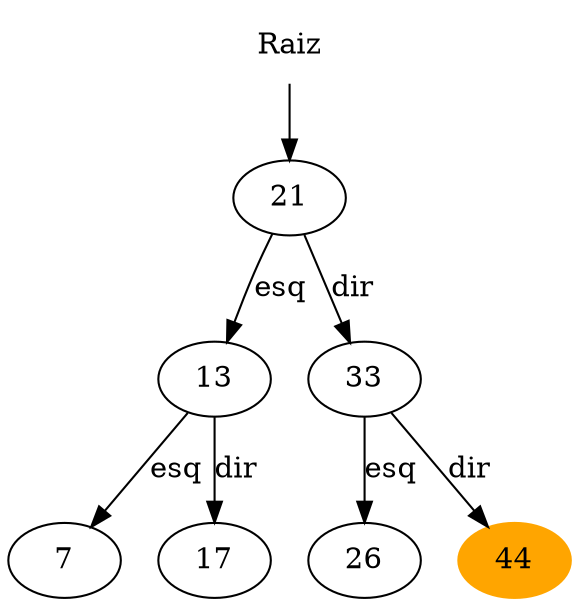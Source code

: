 # http://www.graphviz.org/content/cluster

digraph G {

	//bst
	//21

	raiz[label=Raiz color=white]

	raiz->21

	// 13
	21->13[label=esq]

	// 33
	21->33[label=dir]

	//7
	13->7[label=esq]

	//17
	13->17[label=dir]

    // 26
    33->26[label=esq]

    //44
    33->44[label=dir]


    //43?

    //43->44

	44[color=orange, style=filled]

}
